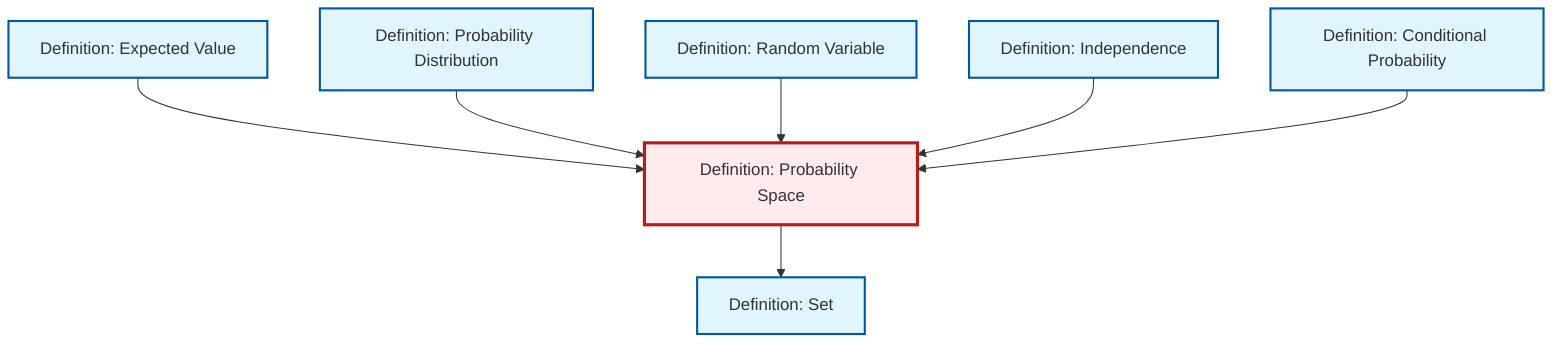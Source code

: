 graph TD
    classDef definition fill:#e1f5fe,stroke:#01579b,stroke-width:2px
    classDef theorem fill:#f3e5f5,stroke:#4a148c,stroke-width:2px
    classDef axiom fill:#fff3e0,stroke:#e65100,stroke-width:2px
    classDef example fill:#e8f5e9,stroke:#1b5e20,stroke-width:2px
    classDef current fill:#ffebee,stroke:#b71c1c,stroke-width:3px
    def-independence["Definition: Independence"]:::definition
    def-expectation["Definition: Expected Value"]:::definition
    def-set["Definition: Set"]:::definition
    def-random-variable["Definition: Random Variable"]:::definition
    def-probability-distribution["Definition: Probability Distribution"]:::definition
    def-conditional-probability["Definition: Conditional Probability"]:::definition
    def-probability-space["Definition: Probability Space"]:::definition
    def-probability-space --> def-set
    def-expectation --> def-probability-space
    def-probability-distribution --> def-probability-space
    def-random-variable --> def-probability-space
    def-independence --> def-probability-space
    def-conditional-probability --> def-probability-space
    class def-probability-space current